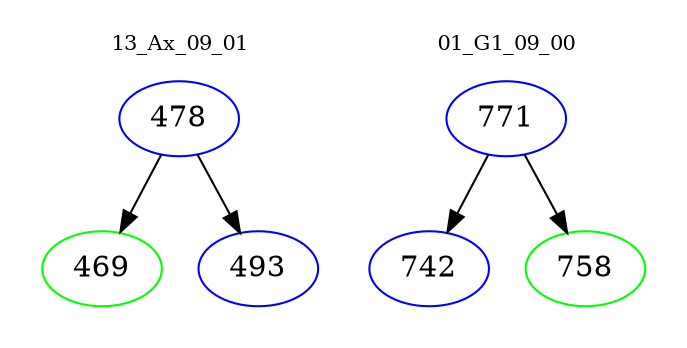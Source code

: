digraph{
subgraph cluster_0 {
color = white
label = "13_Ax_09_01";
fontsize=10;
T0_478 [label="478", color="blue"]
T0_478 -> T0_469 [color="black"]
T0_469 [label="469", color="green"]
T0_478 -> T0_493 [color="black"]
T0_493 [label="493", color="blue"]
}
subgraph cluster_1 {
color = white
label = "01_G1_09_00";
fontsize=10;
T1_771 [label="771", color="blue"]
T1_771 -> T1_742 [color="black"]
T1_742 [label="742", color="blue"]
T1_771 -> T1_758 [color="black"]
T1_758 [label="758", color="green"]
}
}
